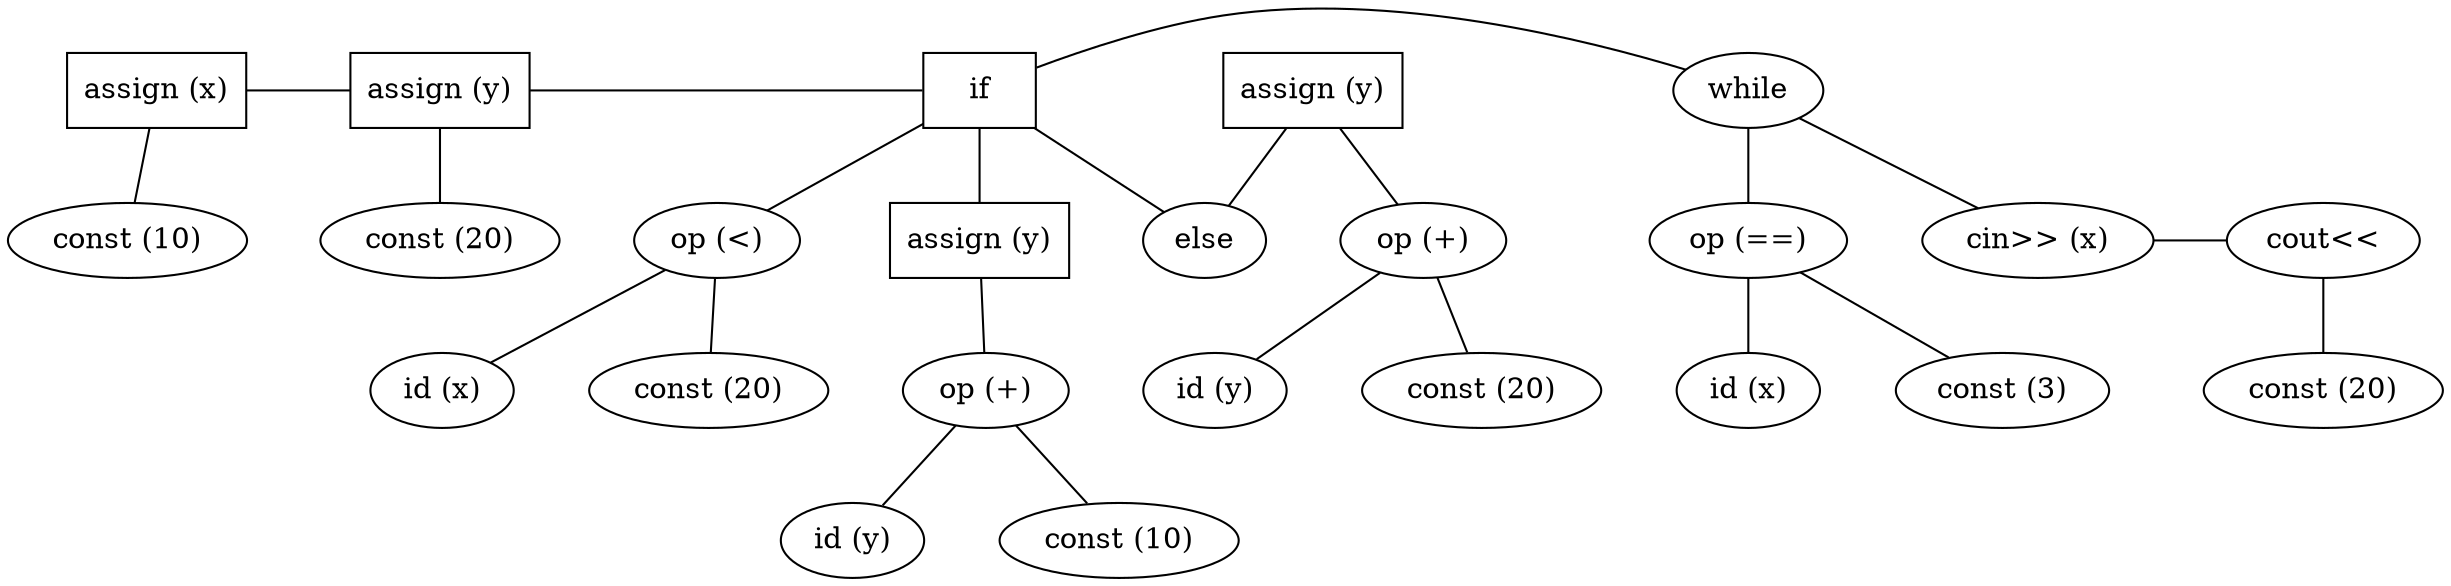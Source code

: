 graph tree {
	ordering=out
	nodesep="0.5;"
	{
		rank=same
		0 [label="assign (x)" shape=rectangle]
		2 [label="assign (y)" shape=rectangle]
		4 [label=if shape=rectangle]
		13 [label="assign (y)" shape=rectangle]
		17 [label=while shape=""]
	}
	{
		rank=same
		1 [label="const (10)" shape=""]
		3 [label="const (20)" shape=""]
		6 [label="op (<)" shape=""]
		8 [label="assign (y)" shape=rectangle]
		12 [label=else shape=""]
		15 [label="op (+)" shape=""]
		19 [label="op (==)" shape=""]
		21 [label="cin>> (x)" shape=""]
		22 [label="cout<<" shape=""]
	}
	{
		rank=same
		5 [label="id (x)" shape=""]
		7 [label="const (20)" shape=""]
		10 [label="op (+)" shape=""]
		14 [label="id (y)" shape=""]
		16 [label="const (20)" shape=""]
		18 [label="id (x)" shape=""]
		20 [label="const (3)" shape=""]
		23 [label="const (20)" shape=""]
	}
	{
		rank=same
		9 [label="id (y)" shape=""]
		11 [label="const (10)" shape=""]
	}
	0 -- 1
	0 -- 2
	2 -- 3
	2 -- 4
	6 -- 5
	4 -- 6
	6 -- 7
	4 -- 8
	10 -- 9
	8 -- 10
	10 -- 11
	4 -- 12
	12 -- 13
	15 -- 14
	13 -- 15
	15 -- 16
	4 -- 17
	19 -- 18
	17 -- 19
	19 -- 20
	17 -- 21
	21 -- 22
	22 -- 23
}
